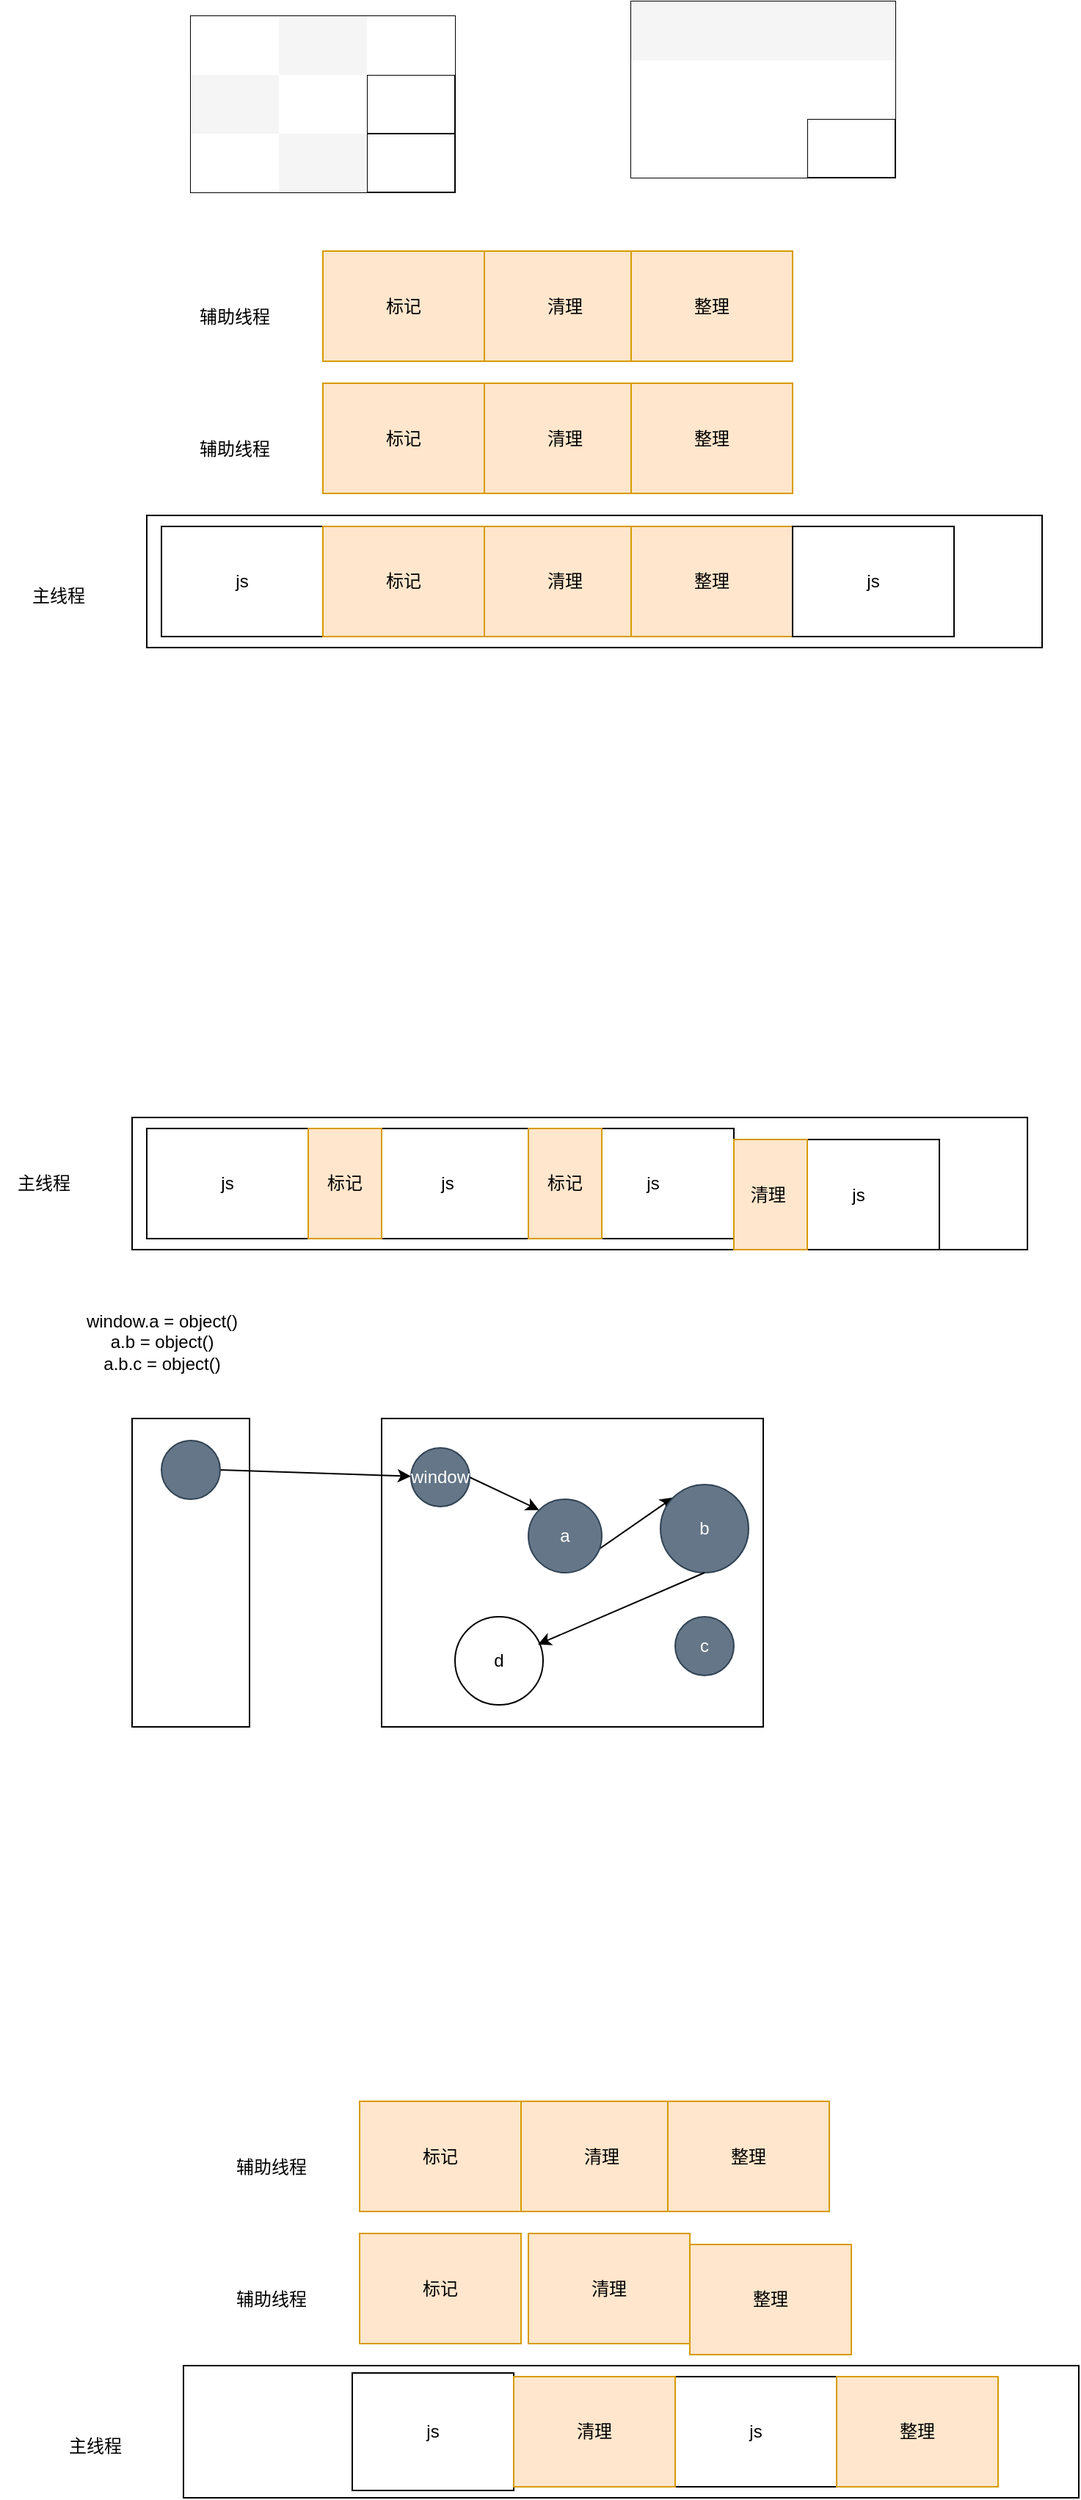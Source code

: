 <mxfile>
    <diagram id="W3Z1Cz3vskIlgZbrmCAy" name="第 1 页">
        <mxGraphModel dx="800" dy="615" grid="1" gridSize="10" guides="1" tooltips="1" connect="1" arrows="1" fold="1" page="1" pageScale="1" pageWidth="827" pageHeight="1169" math="0" shadow="0">
            <root>
                <mxCell id="0"/>
                <mxCell id="1" parent="0"/>
                <mxCell id="61" value="" style="rounded=0;whiteSpace=wrap;html=1;" vertex="1" parent="1">
                    <mxGeometry x="350" y="1595" width="260" height="210" as="geometry"/>
                </mxCell>
                <mxCell id="2" value="" style="shape=table;startSize=0;container=1;collapsible=0;childLayout=tableLayout;fontSize=16;" vertex="1" parent="1">
                    <mxGeometry x="520" y="630" width="180" height="120" as="geometry"/>
                </mxCell>
                <mxCell id="3" value="" style="shape=tableRow;horizontal=0;startSize=0;swimlaneHead=0;swimlaneBody=0;strokeColor=inherit;top=0;left=0;bottom=0;right=0;collapsible=0;dropTarget=0;fillColor=none;points=[[0,0.5],[1,0.5]];portConstraint=eastwest;fontSize=16;" vertex="1" parent="2">
                    <mxGeometry width="180" height="40" as="geometry"/>
                </mxCell>
                <mxCell id="4" value="" style="shape=partialRectangle;html=1;whiteSpace=wrap;connectable=0;overflow=hidden;top=0;left=0;bottom=0;right=0;pointerEvents=1;fontSize=16;fillColor=#f5f5f5;fontColor=#333333;strokeColor=#666666;" vertex="1" parent="3">
                    <mxGeometry width="60" height="40" as="geometry">
                        <mxRectangle width="60" height="40" as="alternateBounds"/>
                    </mxGeometry>
                </mxCell>
                <mxCell id="5" value="" style="shape=partialRectangle;html=1;whiteSpace=wrap;connectable=0;overflow=hidden;top=0;left=0;bottom=0;right=0;pointerEvents=1;fontSize=16;fillColor=#f5f5f5;fontColor=#333333;strokeColor=#666666;" vertex="1" parent="3">
                    <mxGeometry x="60" width="60" height="40" as="geometry">
                        <mxRectangle width="60" height="40" as="alternateBounds"/>
                    </mxGeometry>
                </mxCell>
                <mxCell id="6" value="" style="shape=partialRectangle;html=1;whiteSpace=wrap;connectable=0;strokeColor=#666666;overflow=hidden;fillColor=#f5f5f5;top=0;left=0;bottom=0;right=0;pointerEvents=1;fontSize=16;fontColor=#333333;" vertex="1" parent="3">
                    <mxGeometry x="120" width="60" height="40" as="geometry">
                        <mxRectangle width="60" height="40" as="alternateBounds"/>
                    </mxGeometry>
                </mxCell>
                <mxCell id="7" value="" style="shape=tableRow;horizontal=0;startSize=0;swimlaneHead=0;swimlaneBody=0;strokeColor=inherit;top=0;left=0;bottom=0;right=0;collapsible=0;dropTarget=0;fillColor=none;points=[[0,0.5],[1,0.5]];portConstraint=eastwest;fontSize=16;" vertex="1" parent="2">
                    <mxGeometry y="40" width="180" height="40" as="geometry"/>
                </mxCell>
                <mxCell id="8" value="" style="shape=partialRectangle;html=1;whiteSpace=wrap;connectable=0;overflow=hidden;top=0;left=0;bottom=0;right=0;pointerEvents=1;fontSize=16;" vertex="1" parent="7">
                    <mxGeometry width="60" height="40" as="geometry">
                        <mxRectangle width="60" height="40" as="alternateBounds"/>
                    </mxGeometry>
                </mxCell>
                <mxCell id="9" value="" style="shape=partialRectangle;html=1;whiteSpace=wrap;connectable=0;overflow=hidden;top=0;left=0;bottom=0;right=0;pointerEvents=1;fontSize=16;" vertex="1" parent="7">
                    <mxGeometry x="60" width="60" height="40" as="geometry">
                        <mxRectangle width="60" height="40" as="alternateBounds"/>
                    </mxGeometry>
                </mxCell>
                <mxCell id="10" value="" style="shape=partialRectangle;html=1;whiteSpace=wrap;connectable=0;overflow=hidden;top=0;left=0;bottom=0;right=0;pointerEvents=1;fontSize=16;" vertex="1" parent="7">
                    <mxGeometry x="120" width="60" height="40" as="geometry">
                        <mxRectangle width="60" height="40" as="alternateBounds"/>
                    </mxGeometry>
                </mxCell>
                <mxCell id="11" value="" style="shape=tableRow;horizontal=0;startSize=0;swimlaneHead=0;swimlaneBody=0;strokeColor=inherit;top=0;left=0;bottom=0;right=0;collapsible=0;dropTarget=0;fillColor=none;points=[[0,0.5],[1,0.5]];portConstraint=eastwest;fontSize=16;" vertex="1" parent="2">
                    <mxGeometry y="80" width="180" height="40" as="geometry"/>
                </mxCell>
                <mxCell id="12" value="" style="shape=partialRectangle;html=1;whiteSpace=wrap;connectable=0;overflow=hidden;top=0;left=0;bottom=0;right=0;pointerEvents=1;fontSize=16;" vertex="1" parent="11">
                    <mxGeometry width="60" height="40" as="geometry">
                        <mxRectangle width="60" height="40" as="alternateBounds"/>
                    </mxGeometry>
                </mxCell>
                <mxCell id="13" value="" style="shape=partialRectangle;html=1;whiteSpace=wrap;connectable=0;overflow=hidden;top=0;left=0;bottom=0;right=0;pointerEvents=1;fontSize=16;" vertex="1" parent="11">
                    <mxGeometry x="60" width="60" height="40" as="geometry">
                        <mxRectangle width="60" height="40" as="alternateBounds"/>
                    </mxGeometry>
                </mxCell>
                <mxCell id="14" value="" style="shape=partialRectangle;html=1;whiteSpace=wrap;connectable=0;strokeColor=inherit;overflow=hidden;fillColor=none;top=0;left=0;bottom=0;right=0;pointerEvents=1;fontSize=16;" vertex="1" parent="11">
                    <mxGeometry x="120" width="60" height="40" as="geometry">
                        <mxRectangle width="60" height="40" as="alternateBounds"/>
                    </mxGeometry>
                </mxCell>
                <mxCell id="16" value="" style="shape=table;startSize=0;container=1;collapsible=0;childLayout=tableLayout;fontSize=16;" vertex="1" parent="1">
                    <mxGeometry x="220" y="640" width="180" height="120" as="geometry"/>
                </mxCell>
                <mxCell id="17" value="" style="shape=tableRow;horizontal=0;startSize=0;swimlaneHead=0;swimlaneBody=0;strokeColor=inherit;top=0;left=0;bottom=0;right=0;collapsible=0;dropTarget=0;fillColor=none;points=[[0,0.5],[1,0.5]];portConstraint=eastwest;fontSize=16;" vertex="1" parent="16">
                    <mxGeometry width="180" height="40" as="geometry"/>
                </mxCell>
                <mxCell id="18" value="" style="shape=partialRectangle;html=1;whiteSpace=wrap;connectable=0;overflow=hidden;top=0;left=0;bottom=0;right=0;pointerEvents=1;fontSize=16;" vertex="1" parent="17">
                    <mxGeometry width="60" height="40" as="geometry">
                        <mxRectangle width="60" height="40" as="alternateBounds"/>
                    </mxGeometry>
                </mxCell>
                <mxCell id="19" value="" style="shape=partialRectangle;html=1;whiteSpace=wrap;connectable=0;overflow=hidden;top=0;left=0;bottom=0;right=0;pointerEvents=1;fontSize=16;fillColor=#f5f5f5;fontColor=#333333;strokeColor=#666666;" vertex="1" parent="17">
                    <mxGeometry x="60" width="60" height="40" as="geometry">
                        <mxRectangle width="60" height="40" as="alternateBounds"/>
                    </mxGeometry>
                </mxCell>
                <mxCell id="20" value="" style="shape=partialRectangle;html=1;whiteSpace=wrap;connectable=0;overflow=hidden;top=0;left=0;bottom=0;right=0;pointerEvents=1;fontSize=16;" vertex="1" parent="17">
                    <mxGeometry x="120" width="60" height="40" as="geometry">
                        <mxRectangle width="60" height="40" as="alternateBounds"/>
                    </mxGeometry>
                </mxCell>
                <mxCell id="21" value="" style="shape=tableRow;horizontal=0;startSize=0;swimlaneHead=0;swimlaneBody=0;strokeColor=inherit;top=0;left=0;bottom=0;right=0;collapsible=0;dropTarget=0;fillColor=none;points=[[0,0.5],[1,0.5]];portConstraint=eastwest;fontSize=16;" vertex="1" parent="16">
                    <mxGeometry y="40" width="180" height="40" as="geometry"/>
                </mxCell>
                <mxCell id="22" value="" style="shape=partialRectangle;html=1;whiteSpace=wrap;connectable=0;overflow=hidden;top=0;left=0;bottom=0;right=0;pointerEvents=1;fontSize=16;fillColor=#f5f5f5;fontColor=#333333;strokeColor=#666666;" vertex="1" parent="21">
                    <mxGeometry width="60" height="40" as="geometry">
                        <mxRectangle width="60" height="40" as="alternateBounds"/>
                    </mxGeometry>
                </mxCell>
                <mxCell id="23" value="" style="shape=partialRectangle;html=1;whiteSpace=wrap;connectable=0;overflow=hidden;top=0;left=0;bottom=0;right=0;pointerEvents=1;fontSize=16;" vertex="1" parent="21">
                    <mxGeometry x="60" width="60" height="40" as="geometry">
                        <mxRectangle width="60" height="40" as="alternateBounds"/>
                    </mxGeometry>
                </mxCell>
                <mxCell id="24" value="" style="shape=partialRectangle;html=1;whiteSpace=wrap;connectable=0;strokeColor=inherit;overflow=hidden;fillColor=none;top=0;left=0;bottom=0;right=0;pointerEvents=1;fontSize=16;" vertex="1" parent="21">
                    <mxGeometry x="120" width="60" height="40" as="geometry">
                        <mxRectangle width="60" height="40" as="alternateBounds"/>
                    </mxGeometry>
                </mxCell>
                <mxCell id="25" value="" style="shape=tableRow;horizontal=0;startSize=0;swimlaneHead=0;swimlaneBody=0;strokeColor=inherit;top=0;left=0;bottom=0;right=0;collapsible=0;dropTarget=0;fillColor=none;points=[[0,0.5],[1,0.5]];portConstraint=eastwest;fontSize=16;" vertex="1" parent="16">
                    <mxGeometry y="80" width="180" height="40" as="geometry"/>
                </mxCell>
                <mxCell id="26" value="" style="shape=partialRectangle;html=1;whiteSpace=wrap;connectable=0;overflow=hidden;top=0;left=0;bottom=0;right=0;pointerEvents=1;fontSize=16;" vertex="1" parent="25">
                    <mxGeometry width="60" height="40" as="geometry">
                        <mxRectangle width="60" height="40" as="alternateBounds"/>
                    </mxGeometry>
                </mxCell>
                <mxCell id="27" value="" style="shape=partialRectangle;html=1;whiteSpace=wrap;connectable=0;strokeColor=#666666;overflow=hidden;fillColor=#f5f5f5;top=0;left=0;bottom=0;right=0;pointerEvents=1;fontSize=16;fontColor=#333333;" vertex="1" parent="25">
                    <mxGeometry x="60" width="60" height="40" as="geometry">
                        <mxRectangle width="60" height="40" as="alternateBounds"/>
                    </mxGeometry>
                </mxCell>
                <mxCell id="28" value="" style="shape=partialRectangle;html=1;whiteSpace=wrap;connectable=0;strokeColor=inherit;overflow=hidden;fillColor=none;top=0;left=0;bottom=0;right=0;pointerEvents=1;fontSize=16;" vertex="1" parent="25">
                    <mxGeometry x="120" width="60" height="40" as="geometry">
                        <mxRectangle width="60" height="40" as="alternateBounds"/>
                    </mxGeometry>
                </mxCell>
                <mxCell id="30" value="" style="rounded=0;whiteSpace=wrap;html=1;" vertex="1" parent="1">
                    <mxGeometry x="190" y="980" width="610" height="90" as="geometry"/>
                </mxCell>
                <mxCell id="31" value="js" style="rounded=0;whiteSpace=wrap;html=1;" vertex="1" parent="1">
                    <mxGeometry x="200" y="987.5" width="110" height="75" as="geometry"/>
                </mxCell>
                <mxCell id="32" value="标记" style="rounded=0;whiteSpace=wrap;html=1;fillColor=#ffe6cc;strokeColor=#d79b00;" vertex="1" parent="1">
                    <mxGeometry x="310" y="987.5" width="110" height="75" as="geometry"/>
                </mxCell>
                <mxCell id="33" value="清理" style="rounded=0;whiteSpace=wrap;html=1;fillColor=#ffe6cc;strokeColor=#d79b00;" vertex="1" parent="1">
                    <mxGeometry x="420" y="987.5" width="110" height="75" as="geometry"/>
                </mxCell>
                <mxCell id="34" value="整理" style="rounded=0;whiteSpace=wrap;html=1;fillColor=#ffe6cc;strokeColor=#d79b00;" vertex="1" parent="1">
                    <mxGeometry x="520" y="987.5" width="110" height="75" as="geometry"/>
                </mxCell>
                <mxCell id="35" value="js" style="rounded=0;whiteSpace=wrap;html=1;" vertex="1" parent="1">
                    <mxGeometry x="630" y="987.5" width="110" height="75" as="geometry"/>
                </mxCell>
                <mxCell id="36" value="标记" style="rounded=0;whiteSpace=wrap;html=1;fillColor=#ffe6cc;strokeColor=#d79b00;" vertex="1" parent="1">
                    <mxGeometry x="310" y="890" width="110" height="75" as="geometry"/>
                </mxCell>
                <mxCell id="37" value="清理" style="rounded=0;whiteSpace=wrap;html=1;fillColor=#ffe6cc;strokeColor=#d79b00;" vertex="1" parent="1">
                    <mxGeometry x="420" y="890" width="110" height="75" as="geometry"/>
                </mxCell>
                <mxCell id="38" value="整理" style="rounded=0;whiteSpace=wrap;html=1;fillColor=#ffe6cc;strokeColor=#d79b00;" vertex="1" parent="1">
                    <mxGeometry x="520" y="890" width="110" height="75" as="geometry"/>
                </mxCell>
                <mxCell id="39" value="辅助线程" style="text;html=1;align=center;verticalAlign=middle;whiteSpace=wrap;rounded=0;" vertex="1" parent="1">
                    <mxGeometry x="220" y="920" width="60" height="30" as="geometry"/>
                </mxCell>
                <mxCell id="40" value="标记" style="rounded=0;whiteSpace=wrap;html=1;fillColor=#ffe6cc;strokeColor=#d79b00;" vertex="1" parent="1">
                    <mxGeometry x="310" y="800" width="110" height="75" as="geometry"/>
                </mxCell>
                <mxCell id="41" value="清理" style="rounded=0;whiteSpace=wrap;html=1;fillColor=#ffe6cc;strokeColor=#d79b00;" vertex="1" parent="1">
                    <mxGeometry x="420" y="800" width="110" height="75" as="geometry"/>
                </mxCell>
                <mxCell id="42" value="整理" style="rounded=0;whiteSpace=wrap;html=1;fillColor=#ffe6cc;strokeColor=#d79b00;" vertex="1" parent="1">
                    <mxGeometry x="520" y="800" width="110" height="75" as="geometry"/>
                </mxCell>
                <mxCell id="43" value="辅助线程" style="text;html=1;align=center;verticalAlign=middle;whiteSpace=wrap;rounded=0;" vertex="1" parent="1">
                    <mxGeometry x="220" y="830" width="60" height="30" as="geometry"/>
                </mxCell>
                <mxCell id="44" value="主线程" style="text;html=1;align=center;verticalAlign=middle;whiteSpace=wrap;rounded=0;" vertex="1" parent="1">
                    <mxGeometry x="100" y="1020" width="60" height="30" as="geometry"/>
                </mxCell>
                <mxCell id="45" value="" style="rounded=0;whiteSpace=wrap;html=1;" vertex="1" parent="1">
                    <mxGeometry x="180" y="1390" width="610" height="90" as="geometry"/>
                </mxCell>
                <mxCell id="46" value="js" style="rounded=0;whiteSpace=wrap;html=1;" vertex="1" parent="1">
                    <mxGeometry x="190" y="1397.5" width="110" height="75" as="geometry"/>
                </mxCell>
                <mxCell id="50" value="js" style="rounded=0;whiteSpace=wrap;html=1;" vertex="1" parent="1">
                    <mxGeometry x="340" y="1397.5" width="110" height="75" as="geometry"/>
                </mxCell>
                <mxCell id="51" value="主线程" style="text;html=1;align=center;verticalAlign=middle;whiteSpace=wrap;rounded=0;" vertex="1" parent="1">
                    <mxGeometry x="90" y="1420" width="60" height="30" as="geometry"/>
                </mxCell>
                <mxCell id="52" value="标记" style="rounded=0;whiteSpace=wrap;html=1;fillColor=#ffe6cc;strokeColor=#d79b00;" vertex="1" parent="1">
                    <mxGeometry x="300" y="1397.5" width="50" height="75" as="geometry"/>
                </mxCell>
                <mxCell id="53" value="js" style="rounded=0;whiteSpace=wrap;html=1;" vertex="1" parent="1">
                    <mxGeometry x="480" y="1397.5" width="110" height="75" as="geometry"/>
                </mxCell>
                <mxCell id="54" value="标记" style="rounded=0;whiteSpace=wrap;html=1;fillColor=#ffe6cc;strokeColor=#d79b00;" vertex="1" parent="1">
                    <mxGeometry x="450" y="1397.5" width="50" height="75" as="geometry"/>
                </mxCell>
                <mxCell id="55" value="js" style="rounded=0;whiteSpace=wrap;html=1;" vertex="1" parent="1">
                    <mxGeometry x="620" y="1405" width="110" height="75" as="geometry"/>
                </mxCell>
                <mxCell id="56" value="清理&amp;nbsp;" style="rounded=0;whiteSpace=wrap;html=1;fillColor=#ffe6cc;strokeColor=#d79b00;" vertex="1" parent="1">
                    <mxGeometry x="590" y="1405" width="50" height="75" as="geometry"/>
                </mxCell>
                <mxCell id="57" value="" style="rounded=0;whiteSpace=wrap;html=1;" vertex="1" parent="1">
                    <mxGeometry x="180" y="1595" width="80" height="210" as="geometry"/>
                </mxCell>
                <mxCell id="66" style="edgeStyle=none;html=1;exitX=1;exitY=0.5;exitDx=0;exitDy=0;" edge="1" parent="1" source="58" target="62">
                    <mxGeometry relative="1" as="geometry"/>
                </mxCell>
                <mxCell id="58" value="" style="ellipse;whiteSpace=wrap;html=1;aspect=fixed;fillColor=#647687;fontColor=#ffffff;strokeColor=#314354;" vertex="1" parent="1">
                    <mxGeometry x="200" y="1610" width="40" height="40" as="geometry"/>
                </mxCell>
                <mxCell id="69" style="edgeStyle=none;html=1;exitX=1;exitY=0.5;exitDx=0;exitDy=0;entryX=0;entryY=0.5;entryDx=0;entryDy=0;" edge="1" parent="1" target="64">
                    <mxGeometry relative="1" as="geometry">
                        <mxPoint x="240" y="1700" as="sourcePoint"/>
                    </mxGeometry>
                </mxCell>
                <mxCell id="67" style="edgeStyle=none;html=1;exitX=1;exitY=0.5;exitDx=0;exitDy=0;entryX=0;entryY=0;entryDx=0;entryDy=0;" edge="1" parent="1" source="62" target="63">
                    <mxGeometry relative="1" as="geometry"/>
                </mxCell>
                <mxCell id="62" value="window" style="ellipse;whiteSpace=wrap;html=1;aspect=fixed;fillColor=#647687;fontColor=#ffffff;strokeColor=#314354;" vertex="1" parent="1">
                    <mxGeometry x="370" y="1615" width="40" height="40" as="geometry"/>
                </mxCell>
                <mxCell id="68" style="edgeStyle=none;html=1;exitX=0.5;exitY=1;exitDx=0;exitDy=0;entryX=0;entryY=0;entryDx=0;entryDy=0;" edge="1" parent="1" source="63" target="65">
                    <mxGeometry relative="1" as="geometry"/>
                </mxCell>
                <mxCell id="63" value="a" style="ellipse;whiteSpace=wrap;html=1;aspect=fixed;fillColor=#647687;strokeColor=#314354;fontColor=#ffffff;" vertex="1" parent="1">
                    <mxGeometry x="450" y="1650" width="50" height="50" as="geometry"/>
                </mxCell>
                <mxCell id="73" style="edgeStyle=none;html=1;exitX=1;exitY=0.5;exitDx=0;exitDy=0;" edge="1" parent="1" target="70">
                    <mxGeometry relative="1" as="geometry">
                        <mxPoint x="410" y="1759" as="sourcePoint"/>
                    </mxGeometry>
                </mxCell>
                <mxCell id="65" value="b" style="ellipse;whiteSpace=wrap;html=1;aspect=fixed;fillColor=#647687;fontColor=#ffffff;strokeColor=#314354;" vertex="1" parent="1">
                    <mxGeometry x="540" y="1640" width="60" height="60" as="geometry"/>
                </mxCell>
                <mxCell id="74" value="window.a = object()&lt;br&gt;a.b = object()&lt;div&gt;a.b.c = object()&lt;/div&gt;" style="text;html=1;align=center;verticalAlign=middle;resizable=0;points=[];autosize=1;strokeColor=none;fillColor=none;" vertex="1" parent="1">
                    <mxGeometry x="135" y="1513" width="130" height="60" as="geometry"/>
                </mxCell>
                <mxCell id="75" value="c" style="ellipse;whiteSpace=wrap;html=1;aspect=fixed;fillColor=#647687;fontColor=#ffffff;strokeColor=#314354;" vertex="1" parent="1">
                    <mxGeometry x="550" y="1730" width="40" height="40" as="geometry"/>
                </mxCell>
                <mxCell id="77" value="d" style="ellipse;whiteSpace=wrap;html=1;aspect=fixed;" vertex="1" parent="1">
                    <mxGeometry x="400" y="1730" width="60" height="60" as="geometry"/>
                </mxCell>
                <mxCell id="78" style="edgeStyle=none;html=1;exitX=0.5;exitY=1;exitDx=0;exitDy=0;entryX=0.942;entryY=0.314;entryDx=0;entryDy=0;entryPerimeter=0;" edge="1" parent="1" source="65" target="77">
                    <mxGeometry relative="1" as="geometry"/>
                </mxCell>
                <mxCell id="110" value="" style="rounded=0;whiteSpace=wrap;html=1;" vertex="1" parent="1">
                    <mxGeometry x="215" y="2240" width="610" height="90" as="geometry"/>
                </mxCell>
                <mxCell id="111" value="js" style="rounded=0;whiteSpace=wrap;html=1;" vertex="1" parent="1">
                    <mxGeometry x="330" y="2245" width="110" height="80" as="geometry"/>
                </mxCell>
                <mxCell id="115" value="js" style="rounded=0;whiteSpace=wrap;html=1;" vertex="1" parent="1">
                    <mxGeometry x="550" y="2247.5" width="110" height="75" as="geometry"/>
                </mxCell>
                <mxCell id="116" value="标记" style="rounded=0;whiteSpace=wrap;html=1;fillColor=#ffe6cc;strokeColor=#d79b00;" vertex="1" parent="1">
                    <mxGeometry x="335" y="2150" width="110" height="75" as="geometry"/>
                </mxCell>
                <mxCell id="117" value="清理" style="rounded=0;whiteSpace=wrap;html=1;fillColor=#ffe6cc;strokeColor=#d79b00;" vertex="1" parent="1">
                    <mxGeometry x="450" y="2150" width="110" height="75" as="geometry"/>
                </mxCell>
                <mxCell id="118" value="整理" style="rounded=0;whiteSpace=wrap;html=1;fillColor=#ffe6cc;strokeColor=#d79b00;" vertex="1" parent="1">
                    <mxGeometry x="560" y="2157.5" width="110" height="75" as="geometry"/>
                </mxCell>
                <mxCell id="119" value="辅助线程" style="text;html=1;align=center;verticalAlign=middle;whiteSpace=wrap;rounded=0;" vertex="1" parent="1">
                    <mxGeometry x="245" y="2180" width="60" height="30" as="geometry"/>
                </mxCell>
                <mxCell id="120" value="标记" style="rounded=0;whiteSpace=wrap;html=1;fillColor=#ffe6cc;strokeColor=#d79b00;" vertex="1" parent="1">
                    <mxGeometry x="335" y="2060" width="110" height="75" as="geometry"/>
                </mxCell>
                <mxCell id="121" value="清理" style="rounded=0;whiteSpace=wrap;html=1;fillColor=#ffe6cc;strokeColor=#d79b00;" vertex="1" parent="1">
                    <mxGeometry x="445" y="2060" width="110" height="75" as="geometry"/>
                </mxCell>
                <mxCell id="122" value="整理" style="rounded=0;whiteSpace=wrap;html=1;fillColor=#ffe6cc;strokeColor=#d79b00;" vertex="1" parent="1">
                    <mxGeometry x="545" y="2060" width="110" height="75" as="geometry"/>
                </mxCell>
                <mxCell id="123" value="辅助线程" style="text;html=1;align=center;verticalAlign=middle;whiteSpace=wrap;rounded=0;" vertex="1" parent="1">
                    <mxGeometry x="245" y="2090" width="60" height="30" as="geometry"/>
                </mxCell>
                <mxCell id="124" value="主线程" style="text;html=1;align=center;verticalAlign=middle;whiteSpace=wrap;rounded=0;" vertex="1" parent="1">
                    <mxGeometry x="125" y="2280" width="60" height="30" as="geometry"/>
                </mxCell>
                <mxCell id="125" value="清理" style="rounded=0;whiteSpace=wrap;html=1;fillColor=#ffe6cc;strokeColor=#d79b00;" vertex="1" parent="1">
                    <mxGeometry x="440" y="2247.5" width="110" height="75" as="geometry"/>
                </mxCell>
                <mxCell id="126" value="&lt;span style=&quot;color: rgb(0, 0, 0);&quot;&gt;整理&lt;/span&gt;" style="rounded=0;whiteSpace=wrap;html=1;fillColor=#ffe6cc;strokeColor=#d79b00;" vertex="1" parent="1">
                    <mxGeometry x="660" y="2247.5" width="110" height="75" as="geometry"/>
                </mxCell>
            </root>
        </mxGraphModel>
    </diagram>
</mxfile>